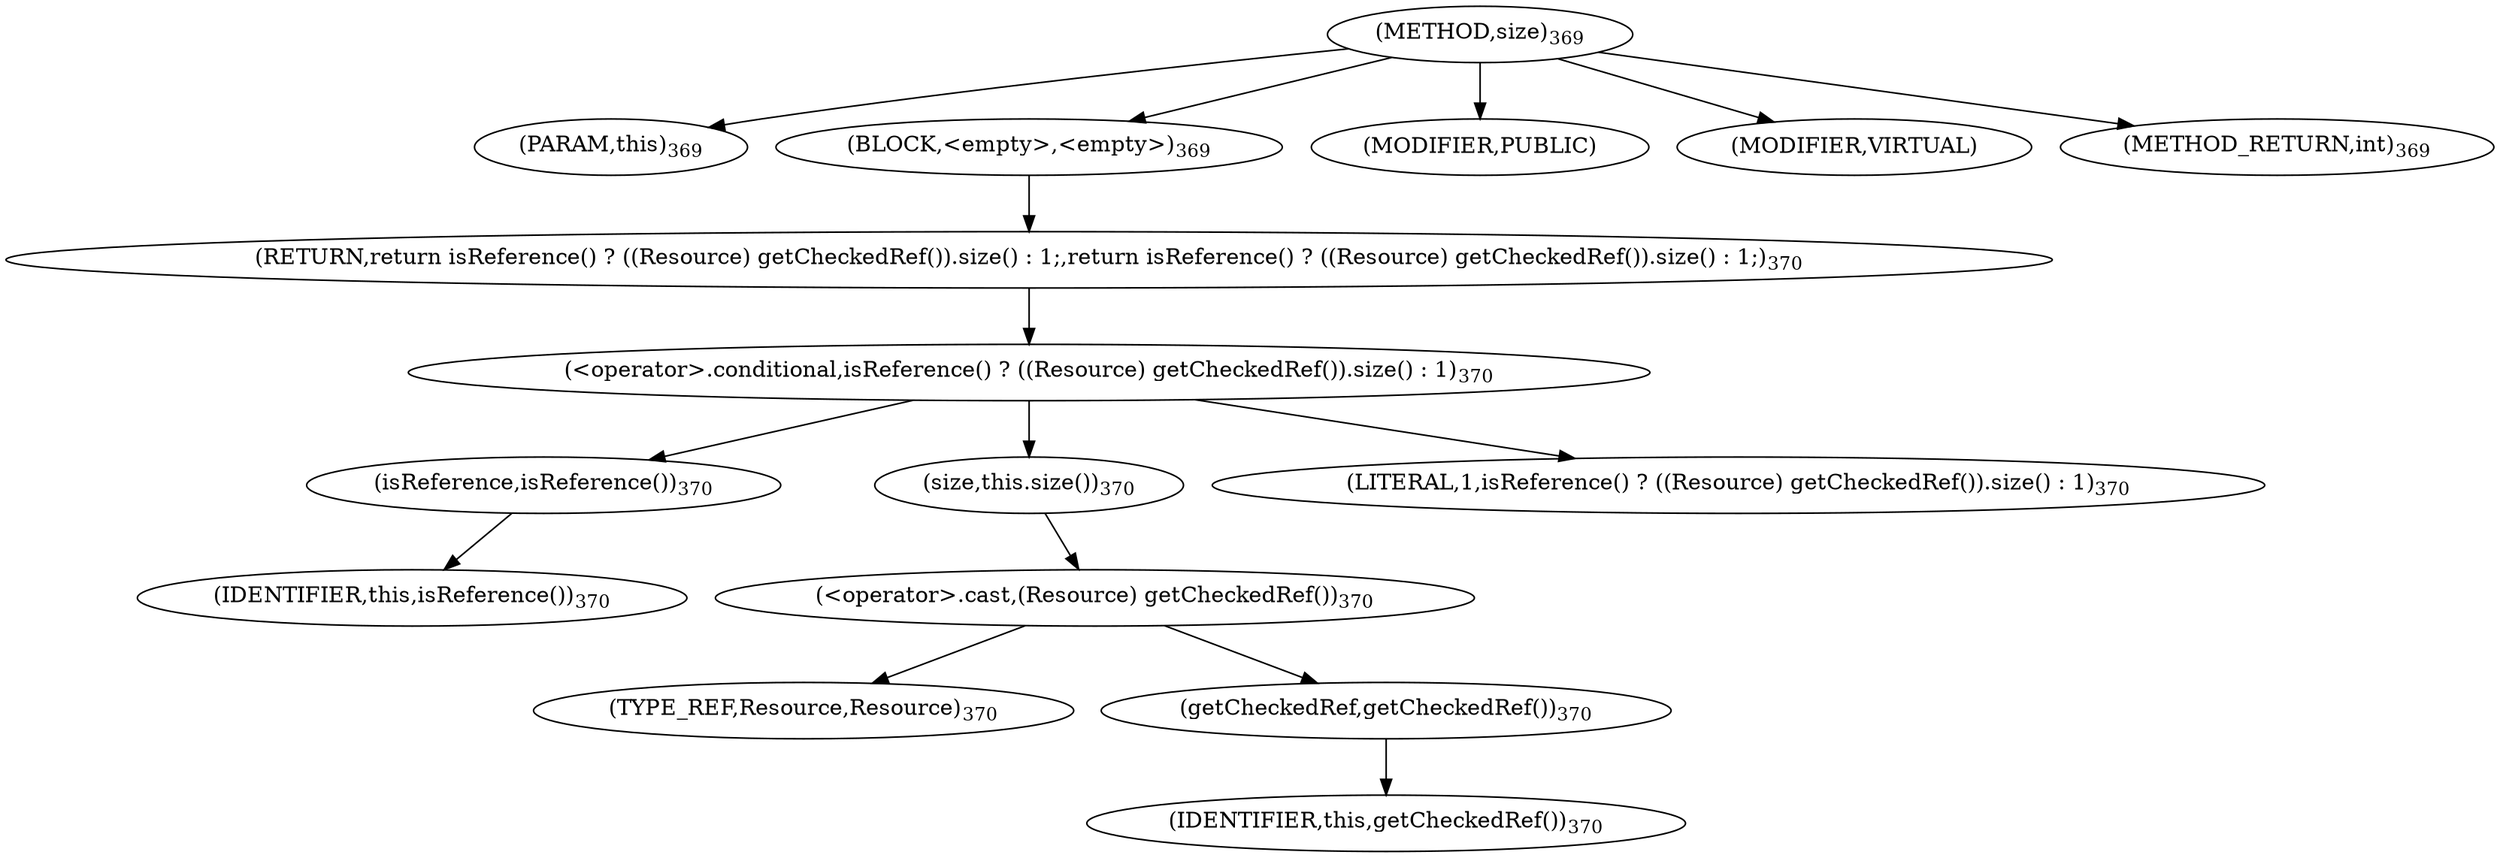 digraph "size" {  
"672" [label = <(METHOD,size)<SUB>369</SUB>> ]
"71" [label = <(PARAM,this)<SUB>369</SUB>> ]
"673" [label = <(BLOCK,&lt;empty&gt;,&lt;empty&gt;)<SUB>369</SUB>> ]
"674" [label = <(RETURN,return isReference() ? ((Resource) getCheckedRef()).size() : 1;,return isReference() ? ((Resource) getCheckedRef()).size() : 1;)<SUB>370</SUB>> ]
"675" [label = <(&lt;operator&gt;.conditional,isReference() ? ((Resource) getCheckedRef()).size() : 1)<SUB>370</SUB>> ]
"676" [label = <(isReference,isReference())<SUB>370</SUB>> ]
"70" [label = <(IDENTIFIER,this,isReference())<SUB>370</SUB>> ]
"677" [label = <(size,this.size())<SUB>370</SUB>> ]
"678" [label = <(&lt;operator&gt;.cast,(Resource) getCheckedRef())<SUB>370</SUB>> ]
"679" [label = <(TYPE_REF,Resource,Resource)<SUB>370</SUB>> ]
"680" [label = <(getCheckedRef,getCheckedRef())<SUB>370</SUB>> ]
"72" [label = <(IDENTIFIER,this,getCheckedRef())<SUB>370</SUB>> ]
"681" [label = <(LITERAL,1,isReference() ? ((Resource) getCheckedRef()).size() : 1)<SUB>370</SUB>> ]
"682" [label = <(MODIFIER,PUBLIC)> ]
"683" [label = <(MODIFIER,VIRTUAL)> ]
"684" [label = <(METHOD_RETURN,int)<SUB>369</SUB>> ]
  "672" -> "71" 
  "672" -> "673" 
  "672" -> "682" 
  "672" -> "683" 
  "672" -> "684" 
  "673" -> "674" 
  "674" -> "675" 
  "675" -> "676" 
  "675" -> "677" 
  "675" -> "681" 
  "676" -> "70" 
  "677" -> "678" 
  "678" -> "679" 
  "678" -> "680" 
  "680" -> "72" 
}
